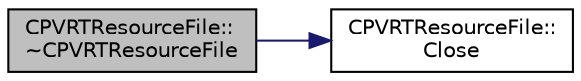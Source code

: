 digraph "CPVRTResourceFile::~CPVRTResourceFile"
{
  edge [fontname="Helvetica",fontsize="10",labelfontname="Helvetica",labelfontsize="10"];
  node [fontname="Helvetica",fontsize="10",shape=record];
  rankdir="LR";
  Node1 [label="CPVRTResourceFile::\l~CPVRTResourceFile",height=0.2,width=0.4,color="black", fillcolor="grey75", style="filled", fontcolor="black"];
  Node1 -> Node2 [color="midnightblue",fontsize="10",style="solid",fontname="Helvetica"];
  Node2 [label="CPVRTResourceFile::\lClose",height=0.2,width=0.4,color="black", fillcolor="white", style="filled",URL="$class_c_p_v_r_t_resource_file.html#a3755e05b721b83a2fe20c81c9376bab3",tooltip="Closes the file. "];
}
